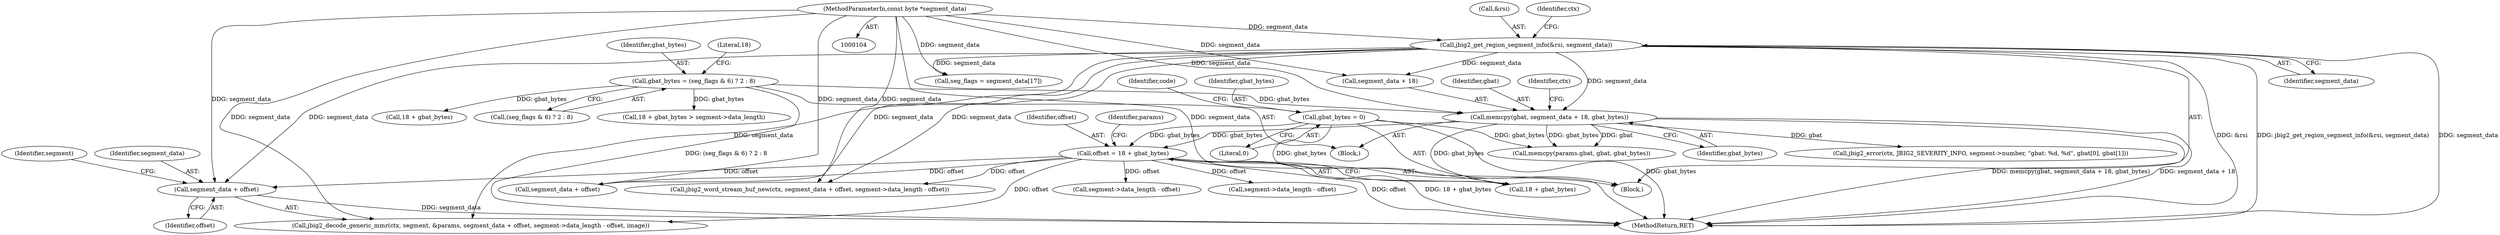 digraph "0_ghostscript_e698d5c11d27212aa1098bc5b1673a3378563092_0@pointer" {
"1000343" [label="(Call,segment_data + offset)"];
"1000152" [label="(Call,jbig2_get_region_segment_info(&rsi, segment_data))"];
"1000107" [label="(MethodParameterIn,const byte *segment_data)"];
"1000255" [label="(Call,offset = 18 + gbat_bytes)"];
"1000114" [label="(Call,gbat_bytes = 0)"];
"1000236" [label="(Call,memcpy(gbat, segment_data + 18, gbat_bytes))"];
"1000212" [label="(Call,gbat_bytes = (seg_flags & 6) ? 2 : 8)"];
"1000262" [label="(Identifier,params)"];
"1000222" [label="(Call,18 + gbat_bytes)"];
"1000153" [label="(Call,&rsi)"];
"1000257" [label="(Call,18 + gbat_bytes)"];
"1000495" [label="(MethodReturn,RET)"];
"1000241" [label="(Identifier,gbat_bytes)"];
"1000114" [label="(Call,gbat_bytes = 0)"];
"1000348" [label="(Identifier,segment)"];
"1000236" [label="(Call,memcpy(gbat, segment_data + 18, gbat_bytes))"];
"1000237" [label="(Identifier,gbat)"];
"1000108" [label="(Block,)"];
"1000116" [label="(Literal,0)"];
"1000213" [label="(Identifier,gbat_bytes)"];
"1000212" [label="(Call,gbat_bytes = (seg_flags & 6) ? 2 : 8)"];
"1000120" [label="(Identifier,code)"];
"1000256" [label="(Identifier,offset)"];
"1000115" [label="(Identifier,gbat_bytes)"];
"1000391" [label="(Call,segment_data + offset)"];
"1000343" [label="(Call,segment_data + offset)"];
"1000157" [label="(Identifier,ctx)"];
"1000338" [label="(Call,jbig2_decode_generic_mmr(ctx, segment, &params, segment_data + offset, segment->data_length - offset, image))"];
"1000242" [label="(Call,jbig2_error(ctx, JBIG2_SEVERITY_INFO, segment->number, \"gbat: %d, %d\", gbat[0], gbat[1]))"];
"1000346" [label="(Call,segment->data_length - offset)"];
"1000238" [label="(Call,segment_data + 18)"];
"1000107" [label="(MethodParameterIn,const byte *segment_data)"];
"1000214" [label="(Call,(seg_flags & 6) ? 2 : 8)"];
"1000223" [label="(Literal,18)"];
"1000255" [label="(Call,offset = 18 + gbat_bytes)"];
"1000211" [label="(Block,)"];
"1000152" [label="(Call,jbig2_get_region_segment_info(&rsi, segment_data))"];
"1000178" [label="(Call,seg_flags = segment_data[17])"];
"1000389" [label="(Call,jbig2_word_stream_buf_new(ctx, segment_data + offset, segment->data_length - offset))"];
"1000243" [label="(Identifier,ctx)"];
"1000155" [label="(Identifier,segment_data)"];
"1000394" [label="(Call,segment->data_length - offset)"];
"1000290" [label="(Call,memcpy(params.gbat, gbat, gbat_bytes))"];
"1000344" [label="(Identifier,segment_data)"];
"1000345" [label="(Identifier,offset)"];
"1000221" [label="(Call,18 + gbat_bytes > segment->data_length)"];
"1000343" -> "1000338"  [label="AST: "];
"1000343" -> "1000345"  [label="CFG: "];
"1000344" -> "1000343"  [label="AST: "];
"1000345" -> "1000343"  [label="AST: "];
"1000348" -> "1000343"  [label="CFG: "];
"1000343" -> "1000495"  [label="DDG: segment_data"];
"1000152" -> "1000343"  [label="DDG: segment_data"];
"1000107" -> "1000343"  [label="DDG: segment_data"];
"1000255" -> "1000343"  [label="DDG: offset"];
"1000152" -> "1000108"  [label="AST: "];
"1000152" -> "1000155"  [label="CFG: "];
"1000153" -> "1000152"  [label="AST: "];
"1000155" -> "1000152"  [label="AST: "];
"1000157" -> "1000152"  [label="CFG: "];
"1000152" -> "1000495"  [label="DDG: jbig2_get_region_segment_info(&rsi, segment_data)"];
"1000152" -> "1000495"  [label="DDG: segment_data"];
"1000152" -> "1000495"  [label="DDG: &rsi"];
"1000107" -> "1000152"  [label="DDG: segment_data"];
"1000152" -> "1000178"  [label="DDG: segment_data"];
"1000152" -> "1000236"  [label="DDG: segment_data"];
"1000152" -> "1000238"  [label="DDG: segment_data"];
"1000152" -> "1000338"  [label="DDG: segment_data"];
"1000152" -> "1000389"  [label="DDG: segment_data"];
"1000152" -> "1000391"  [label="DDG: segment_data"];
"1000107" -> "1000104"  [label="AST: "];
"1000107" -> "1000495"  [label="DDG: segment_data"];
"1000107" -> "1000178"  [label="DDG: segment_data"];
"1000107" -> "1000236"  [label="DDG: segment_data"];
"1000107" -> "1000238"  [label="DDG: segment_data"];
"1000107" -> "1000338"  [label="DDG: segment_data"];
"1000107" -> "1000389"  [label="DDG: segment_data"];
"1000107" -> "1000391"  [label="DDG: segment_data"];
"1000255" -> "1000108"  [label="AST: "];
"1000255" -> "1000257"  [label="CFG: "];
"1000256" -> "1000255"  [label="AST: "];
"1000257" -> "1000255"  [label="AST: "];
"1000262" -> "1000255"  [label="CFG: "];
"1000255" -> "1000495"  [label="DDG: 18 + gbat_bytes"];
"1000255" -> "1000495"  [label="DDG: offset"];
"1000114" -> "1000255"  [label="DDG: gbat_bytes"];
"1000236" -> "1000255"  [label="DDG: gbat_bytes"];
"1000255" -> "1000338"  [label="DDG: offset"];
"1000255" -> "1000346"  [label="DDG: offset"];
"1000255" -> "1000389"  [label="DDG: offset"];
"1000255" -> "1000391"  [label="DDG: offset"];
"1000255" -> "1000394"  [label="DDG: offset"];
"1000114" -> "1000108"  [label="AST: "];
"1000114" -> "1000116"  [label="CFG: "];
"1000115" -> "1000114"  [label="AST: "];
"1000116" -> "1000114"  [label="AST: "];
"1000120" -> "1000114"  [label="CFG: "];
"1000114" -> "1000495"  [label="DDG: gbat_bytes"];
"1000114" -> "1000257"  [label="DDG: gbat_bytes"];
"1000114" -> "1000290"  [label="DDG: gbat_bytes"];
"1000236" -> "1000211"  [label="AST: "];
"1000236" -> "1000241"  [label="CFG: "];
"1000237" -> "1000236"  [label="AST: "];
"1000238" -> "1000236"  [label="AST: "];
"1000241" -> "1000236"  [label="AST: "];
"1000243" -> "1000236"  [label="CFG: "];
"1000236" -> "1000495"  [label="DDG: memcpy(gbat, segment_data + 18, gbat_bytes)"];
"1000236" -> "1000495"  [label="DDG: segment_data + 18"];
"1000212" -> "1000236"  [label="DDG: gbat_bytes"];
"1000236" -> "1000242"  [label="DDG: gbat"];
"1000236" -> "1000257"  [label="DDG: gbat_bytes"];
"1000236" -> "1000290"  [label="DDG: gbat"];
"1000236" -> "1000290"  [label="DDG: gbat_bytes"];
"1000212" -> "1000211"  [label="AST: "];
"1000212" -> "1000214"  [label="CFG: "];
"1000213" -> "1000212"  [label="AST: "];
"1000214" -> "1000212"  [label="AST: "];
"1000223" -> "1000212"  [label="CFG: "];
"1000212" -> "1000495"  [label="DDG: (seg_flags & 6) ? 2 : 8"];
"1000212" -> "1000221"  [label="DDG: gbat_bytes"];
"1000212" -> "1000222"  [label="DDG: gbat_bytes"];
}
